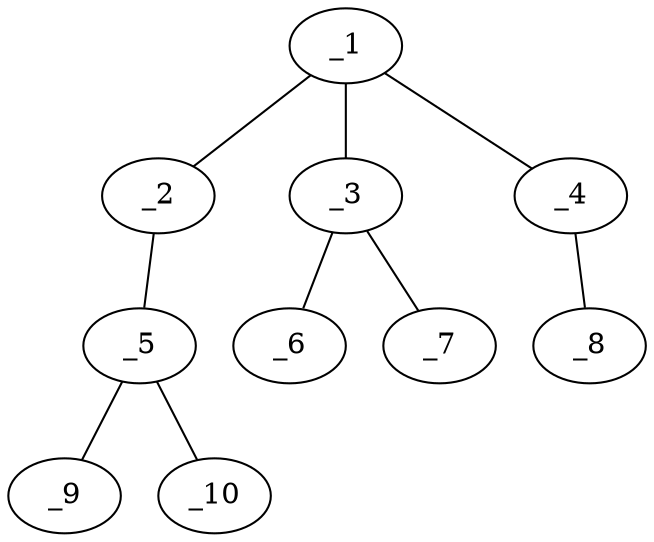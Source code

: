 graph molid111180 {
	_1	 [charge=0,
		chem=1,
		symbol="C  ",
		x="4.5981",
		y=0];
	_2	 [charge=0,
		chem=4,
		symbol="N  ",
		x="3.7321",
		y="0.5"];
	_1 -- _2	 [valence=1];
	_3	 [charge=0,
		chem=1,
		symbol="C  ",
		x="5.4641",
		y="0.5"];
	_1 -- _3	 [valence=1];
	_4	 [charge=0,
		chem=1,
		symbol="C  ",
		x="4.5981",
		y="-1"];
	_1 -- _4	 [valence=1];
	_5	 [charge=0,
		chem=1,
		symbol="C  ",
		x="2.866",
		y=0];
	_2 -- _5	 [valence=1];
	_6	 [charge=0,
		chem=2,
		symbol="O  ",
		x="6.3301",
		y=0];
	_3 -- _6	 [valence=2];
	_7	 [charge=0,
		chem=2,
		symbol="O  ",
		x="5.4641",
		y="1.5"];
	_3 -- _7	 [valence=1];
	_8	 [charge=0,
		chem=5,
		symbol="S  ",
		x="3.7321",
		y="-1.5"];
	_4 -- _8	 [valence=1];
	_9	 [charge=0,
		chem=1,
		symbol="C  ",
		x=2,
		y="0.5"];
	_5 -- _9	 [valence=1];
	_10	 [charge=0,
		chem=2,
		symbol="O  ",
		x="2.866",
		y="-1"];
	_5 -- _10	 [valence=2];
}

